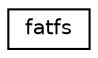 digraph "Graphical Class Hierarchy"
{
 // LATEX_PDF_SIZE
  edge [fontname="Helvetica",fontsize="10",labelfontname="Helvetica",labelfontsize="10"];
  node [fontname="Helvetica",fontsize="10",shape=record];
  rankdir="LR";
  Node0 [label="fatfs",height=0.2,width=0.4,color="black", fillcolor="white", style="filled",URL="$structfatfs.html",tooltip=" "];
}
